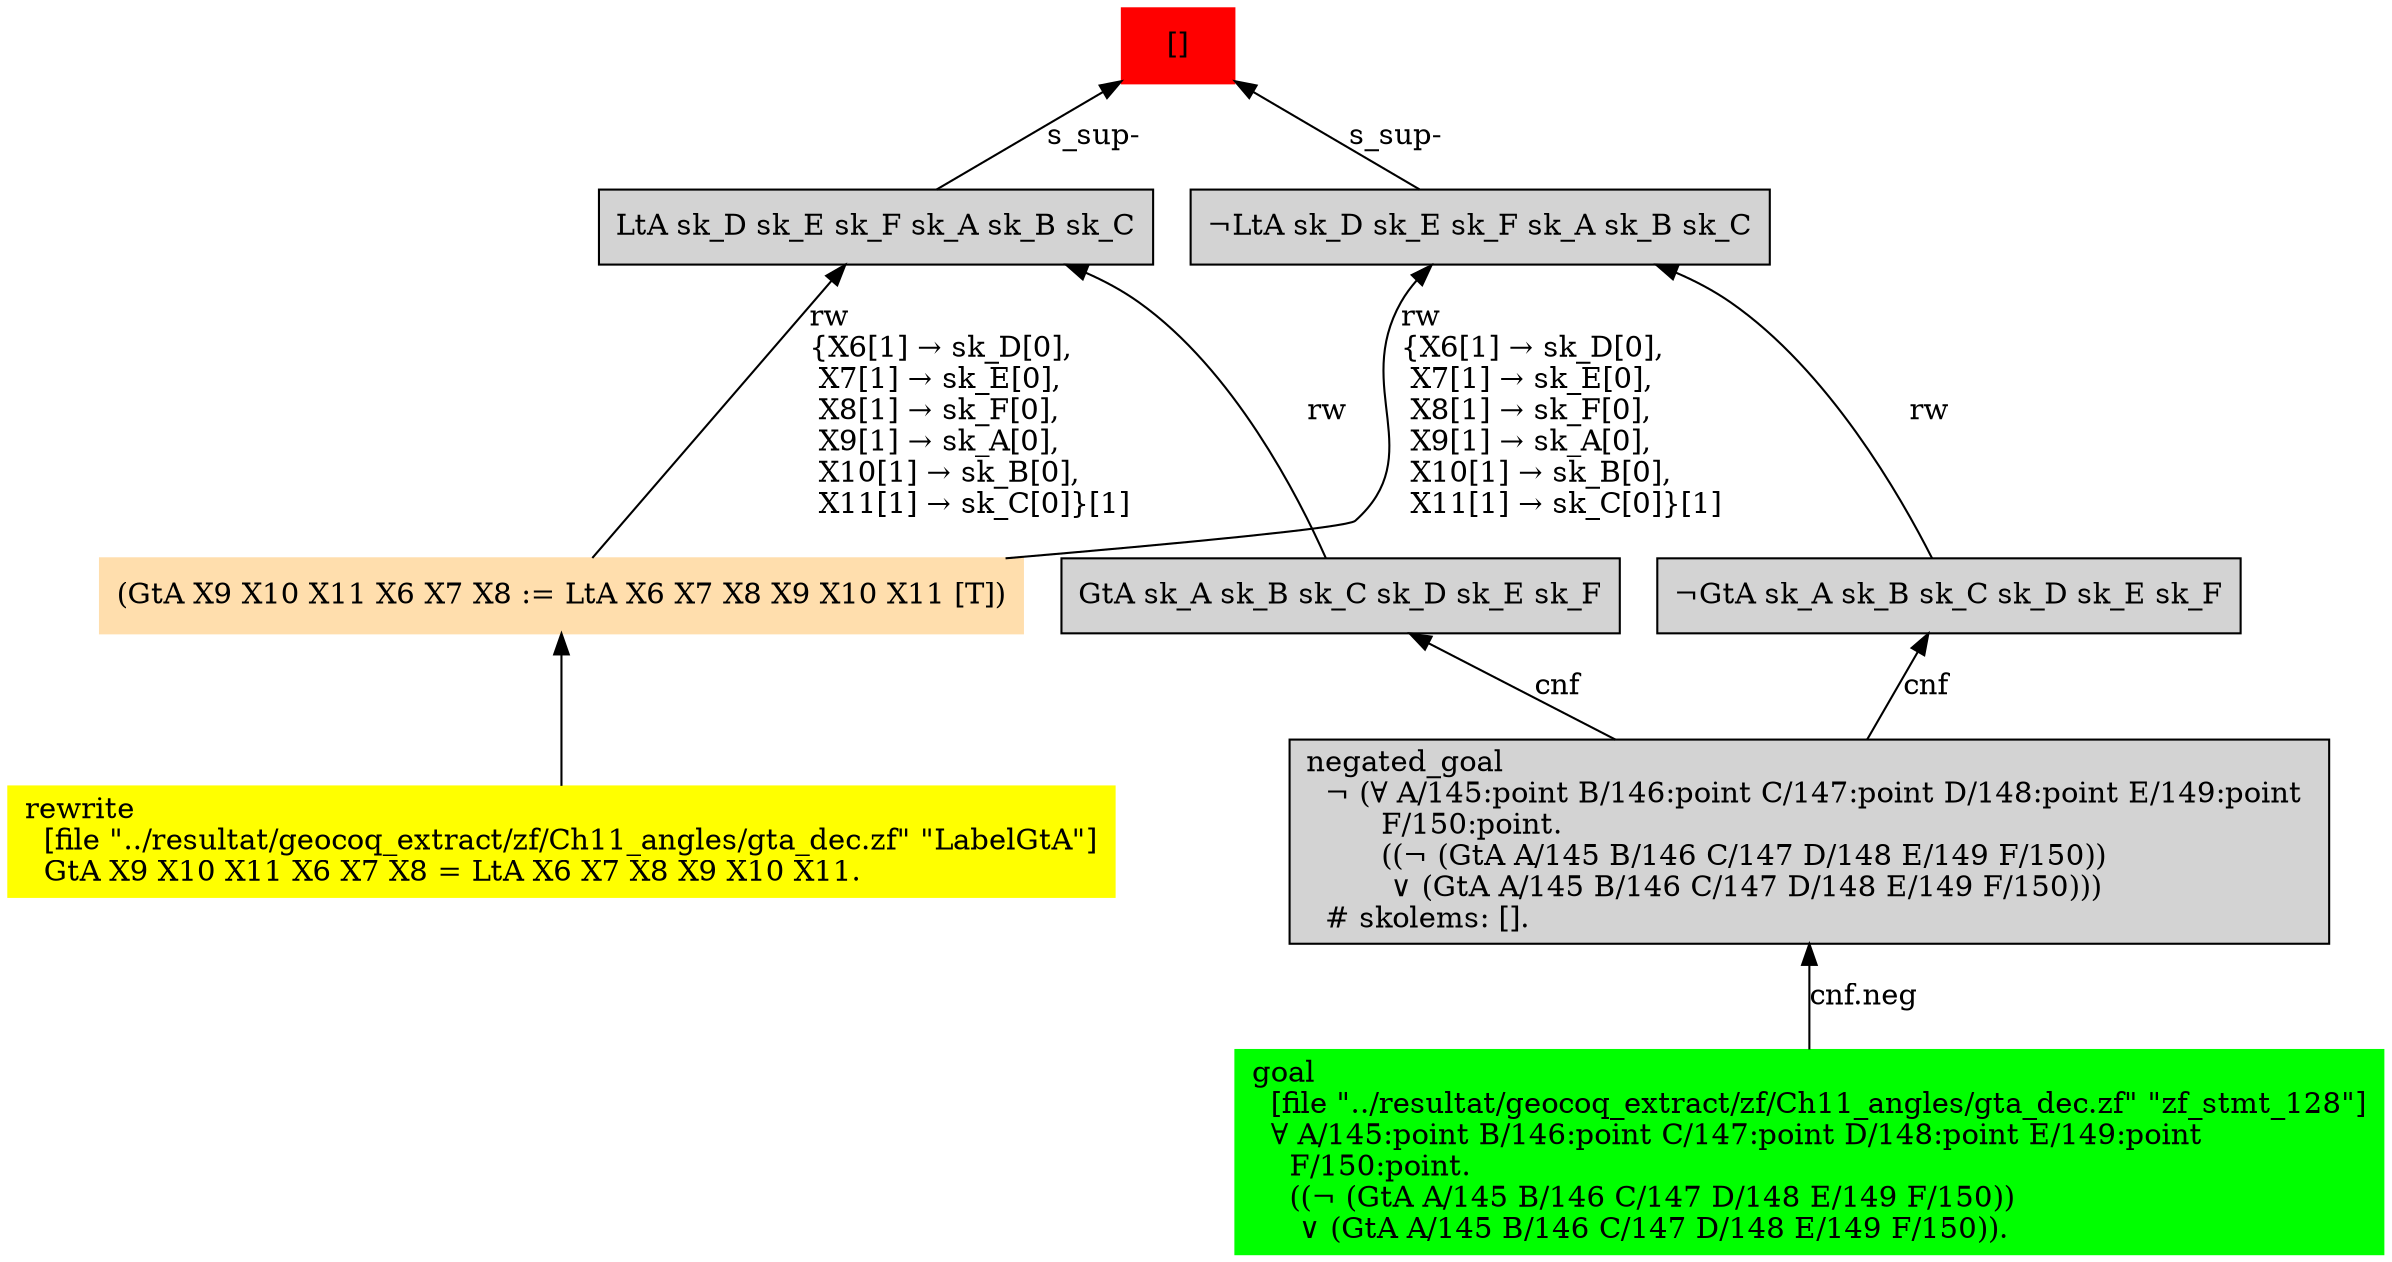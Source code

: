 digraph "unsat_graph" {
  vertex_0 [color=red, label="[]", shape=box, style=filled];
  vertex_0 -> vertex_1 [label="s_sup-\l", dir="back"];
  vertex_1 [shape=box, label="¬LtA sk_D sk_E sk_F sk_A sk_B sk_C\l", style=filled];
  vertex_1 -> vertex_2 [label="rw\l\{X6[1] → sk_D[0], \l X7[1] → sk_E[0], \l X8[1] → sk_F[0], \l X9[1] → sk_A[0], \l X10[1] → sk_B[0], \l X11[1] → sk_C[0]\}[1]\l", dir="back"];
  vertex_2 [color=navajowhite, shape=box, label="(GtA X9 X10 X11 X6 X7 X8 := LtA X6 X7 X8 X9 X10 X11 [T])\l", style=filled];
  vertex_2 -> vertex_3 [label="", dir="back"];
  vertex_3 [color=yellow, shape=box, label="rewrite\l  [file \"../resultat/geocoq_extract/zf/Ch11_angles/gta_dec.zf\" \"LabelGtA\"]\l  GtA X9 X10 X11 X6 X7 X8 = LtA X6 X7 X8 X9 X10 X11.\l", style=filled];
  vertex_1 -> vertex_4 [label="rw", dir="back"];
  vertex_4 [shape=box, label="¬GtA sk_A sk_B sk_C sk_D sk_E sk_F\l", style=filled];
  vertex_4 -> vertex_5 [label="cnf", dir="back"];
  vertex_5 [shape=box, label="negated_goal\l  ¬ (∀ A/145:point B/146:point C/147:point D/148:point E/149:point \l        F/150:point.\l        ((¬ (GtA A/145 B/146 C/147 D/148 E/149 F/150))\l         ∨ (GtA A/145 B/146 C/147 D/148 E/149 F/150)))\l  # skolems: [].\l", style=filled];
  vertex_5 -> vertex_6 [label="cnf.neg", dir="back"];
  vertex_6 [color=green, shape=box, label="goal\l  [file \"../resultat/geocoq_extract/zf/Ch11_angles/gta_dec.zf\" \"zf_stmt_128\"]\l  ∀ A/145:point B/146:point C/147:point D/148:point E/149:point \l    F/150:point.\l    ((¬ (GtA A/145 B/146 C/147 D/148 E/149 F/150))\l     ∨ (GtA A/145 B/146 C/147 D/148 E/149 F/150)).\l", style=filled];
  vertex_0 -> vertex_7 [label="s_sup-\l", dir="back"];
  vertex_7 [shape=box, label="LtA sk_D sk_E sk_F sk_A sk_B sk_C\l", style=filled];
  vertex_7 -> vertex_2 [label="rw\l\{X6[1] → sk_D[0], \l X7[1] → sk_E[0], \l X8[1] → sk_F[0], \l X9[1] → sk_A[0], \l X10[1] → sk_B[0], \l X11[1] → sk_C[0]\}[1]\l", dir="back"];
  vertex_7 -> vertex_8 [label="rw", dir="back"];
  vertex_8 [shape=box, label="GtA sk_A sk_B sk_C sk_D sk_E sk_F\l", style=filled];
  vertex_8 -> vertex_5 [label="cnf", dir="back"];
  }


